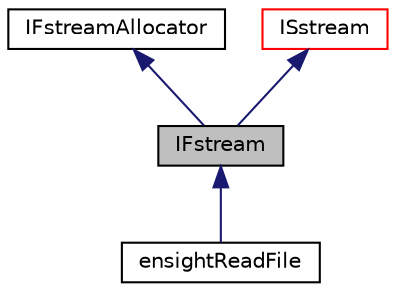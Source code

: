 digraph "IFstream"
{
  bgcolor="transparent";
  edge [fontname="Helvetica",fontsize="10",labelfontname="Helvetica",labelfontsize="10"];
  node [fontname="Helvetica",fontsize="10",shape=record];
  Node1 [label="IFstream",height=0.2,width=0.4,color="black", fillcolor="grey75", style="filled" fontcolor="black"];
  Node2 -> Node1 [dir="back",color="midnightblue",fontsize="10",style="solid",fontname="Helvetica"];
  Node2 [label="IFstreamAllocator",height=0.2,width=0.4,color="black",URL="$classFoam_1_1Detail_1_1IFstreamAllocator.html",tooltip="A std::istream with the ability to handle compressed files. "];
  Node3 -> Node1 [dir="back",color="midnightblue",fontsize="10",style="solid",fontname="Helvetica"];
  Node3 [label="ISstream",height=0.2,width=0.4,color="red",URL="$classFoam_1_1ISstream.html",tooltip="Generic input stream using standard (STL) streams. "];
  Node1 -> Node4 [dir="back",color="midnightblue",fontsize="10",style="solid",fontname="Helvetica"];
  Node4 [label="ensightReadFile",height=0.2,width=0.4,color="black",URL="$classFoam_1_1ensightReadFile.html",tooltip="Ensight output with specialized read() for strings, integers and floats. Correctly handles binary rea..."];
}
